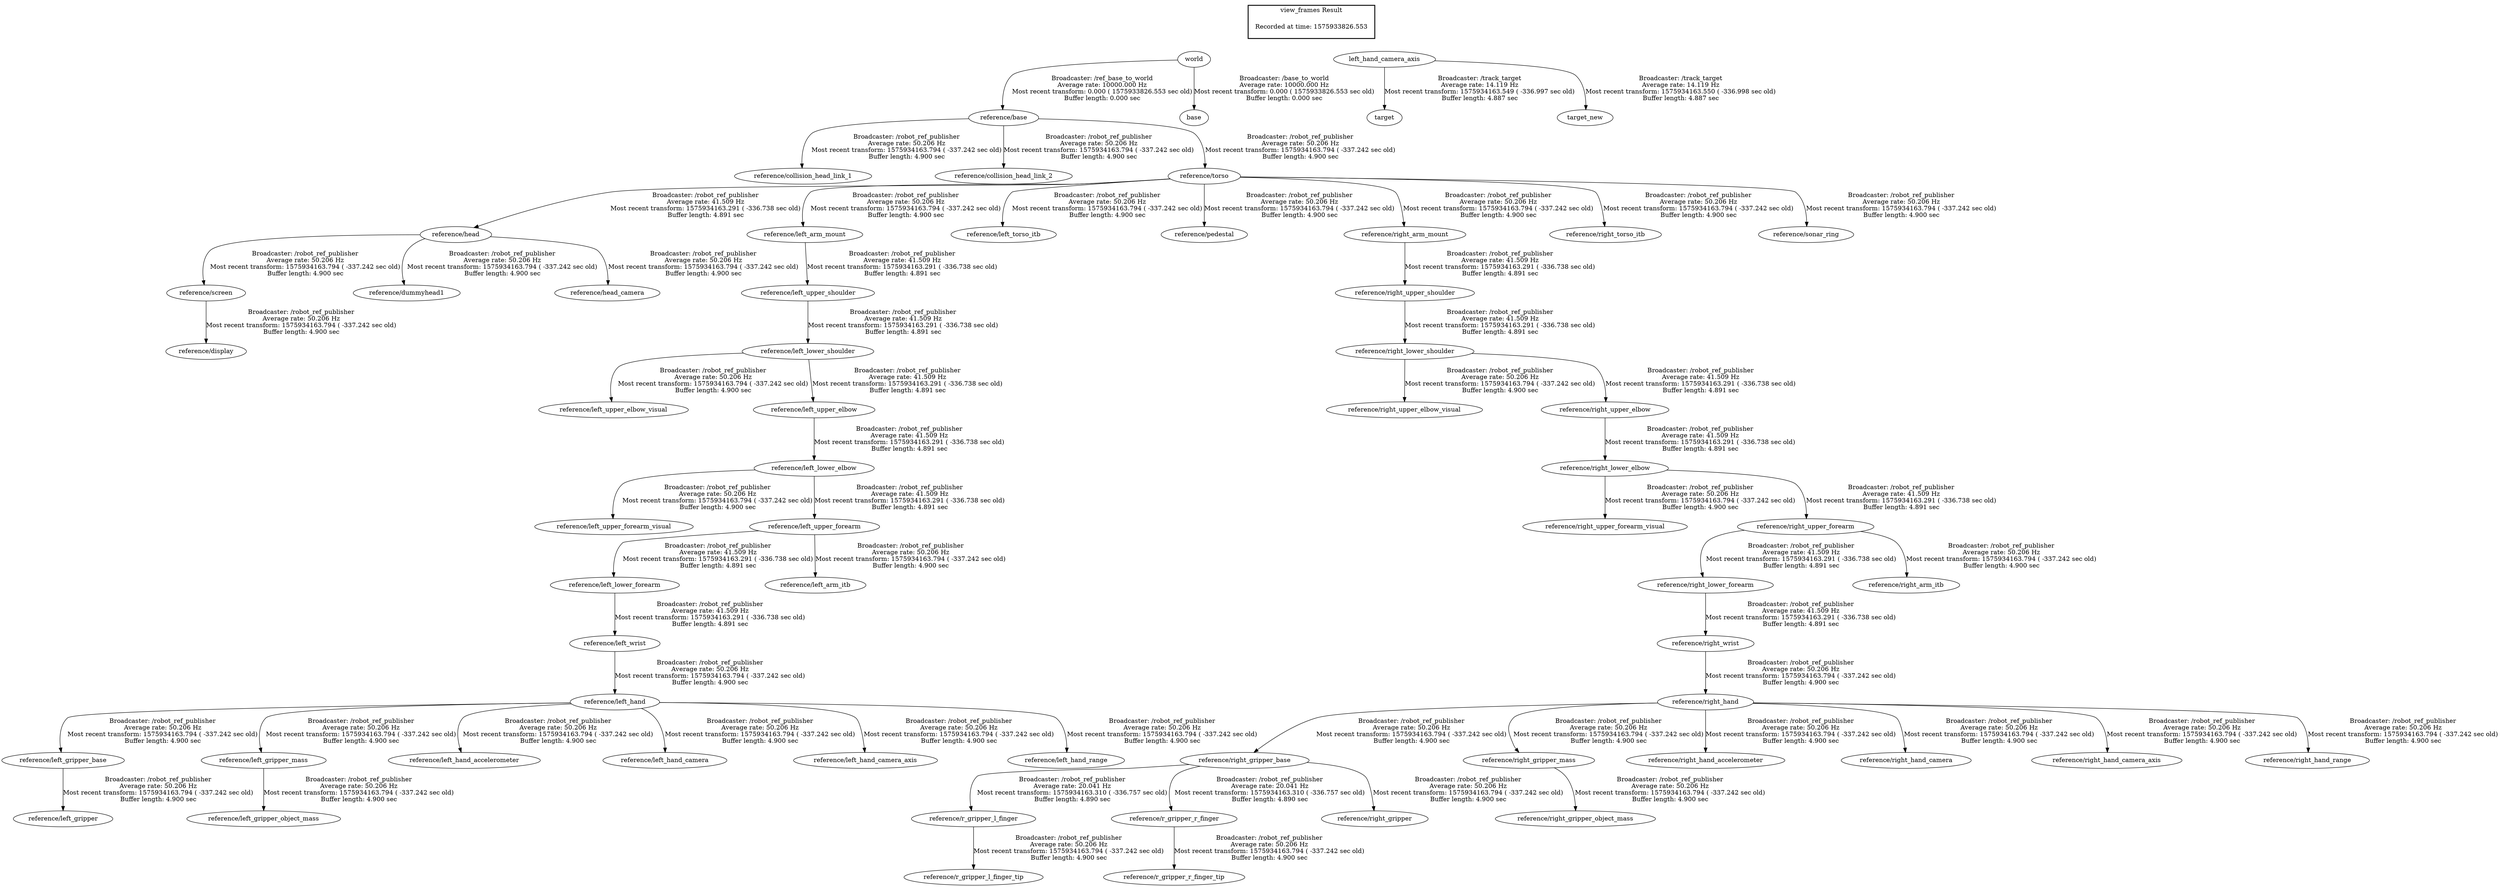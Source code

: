 digraph G {
"world" -> "reference/base"[label="Broadcaster: /ref_base_to_world\nAverage rate: 10000.000 Hz\nMost recent transform: 0.000 ( 1575933826.553 sec old)\nBuffer length: 0.000 sec\n"];
"world" -> "base"[label="Broadcaster: /base_to_world\nAverage rate: 10000.000 Hz\nMost recent transform: 0.000 ( 1575933826.553 sec old)\nBuffer length: 0.000 sec\n"];
"reference/base" -> "reference/collision_head_link_1"[label="Broadcaster: /robot_ref_publisher\nAverage rate: 50.206 Hz\nMost recent transform: 1575934163.794 ( -337.242 sec old)\nBuffer length: 4.900 sec\n"];
"reference/base" -> "reference/collision_head_link_2"[label="Broadcaster: /robot_ref_publisher\nAverage rate: 50.206 Hz\nMost recent transform: 1575934163.794 ( -337.242 sec old)\nBuffer length: 4.900 sec\n"];
"reference/screen" -> "reference/display"[label="Broadcaster: /robot_ref_publisher\nAverage rate: 50.206 Hz\nMost recent transform: 1575934163.794 ( -337.242 sec old)\nBuffer length: 4.900 sec\n"];
"reference/head" -> "reference/screen"[label="Broadcaster: /robot_ref_publisher\nAverage rate: 50.206 Hz\nMost recent transform: 1575934163.794 ( -337.242 sec old)\nBuffer length: 4.900 sec\n"];
"reference/head" -> "reference/dummyhead1"[label="Broadcaster: /robot_ref_publisher\nAverage rate: 50.206 Hz\nMost recent transform: 1575934163.794 ( -337.242 sec old)\nBuffer length: 4.900 sec\n"];
"reference/torso" -> "reference/head"[label="Broadcaster: /robot_ref_publisher\nAverage rate: 41.509 Hz\nMost recent transform: 1575934163.291 ( -336.738 sec old)\nBuffer length: 4.891 sec\n"];
"reference/head" -> "reference/head_camera"[label="Broadcaster: /robot_ref_publisher\nAverage rate: 50.206 Hz\nMost recent transform: 1575934163.794 ( -337.242 sec old)\nBuffer length: 4.900 sec\n"];
"reference/left_lower_shoulder" -> "reference/left_upper_elbow_visual"[label="Broadcaster: /robot_ref_publisher\nAverage rate: 50.206 Hz\nMost recent transform: 1575934163.794 ( -337.242 sec old)\nBuffer length: 4.900 sec\n"];
"reference/left_upper_shoulder" -> "reference/left_lower_shoulder"[label="Broadcaster: /robot_ref_publisher\nAverage rate: 41.509 Hz\nMost recent transform: 1575934163.291 ( -336.738 sec old)\nBuffer length: 4.891 sec\n"];
"reference/left_gripper_base" -> "reference/left_gripper"[label="Broadcaster: /robot_ref_publisher\nAverage rate: 50.206 Hz\nMost recent transform: 1575934163.794 ( -337.242 sec old)\nBuffer length: 4.900 sec\n"];
"reference/left_hand" -> "reference/left_gripper_base"[label="Broadcaster: /robot_ref_publisher\nAverage rate: 50.206 Hz\nMost recent transform: 1575934163.794 ( -337.242 sec old)\nBuffer length: 4.900 sec\n"];
"reference/left_wrist" -> "reference/left_hand"[label="Broadcaster: /robot_ref_publisher\nAverage rate: 50.206 Hz\nMost recent transform: 1575934163.794 ( -337.242 sec old)\nBuffer length: 4.900 sec\n"];
"reference/left_hand" -> "reference/left_gripper_mass"[label="Broadcaster: /robot_ref_publisher\nAverage rate: 50.206 Hz\nMost recent transform: 1575934163.794 ( -337.242 sec old)\nBuffer length: 4.900 sec\n"];
"reference/left_gripper_mass" -> "reference/left_gripper_object_mass"[label="Broadcaster: /robot_ref_publisher\nAverage rate: 50.206 Hz\nMost recent transform: 1575934163.794 ( -337.242 sec old)\nBuffer length: 4.900 sec\n"];
"reference/left_lower_forearm" -> "reference/left_wrist"[label="Broadcaster: /robot_ref_publisher\nAverage rate: 41.509 Hz\nMost recent transform: 1575934163.291 ( -336.738 sec old)\nBuffer length: 4.891 sec\n"];
"reference/left_hand" -> "reference/left_hand_accelerometer"[label="Broadcaster: /robot_ref_publisher\nAverage rate: 50.206 Hz\nMost recent transform: 1575934163.794 ( -337.242 sec old)\nBuffer length: 4.900 sec\n"];
"reference/left_hand" -> "reference/left_hand_camera"[label="Broadcaster: /robot_ref_publisher\nAverage rate: 50.206 Hz\nMost recent transform: 1575934163.794 ( -337.242 sec old)\nBuffer length: 4.900 sec\n"];
"reference/left_hand" -> "reference/left_hand_camera_axis"[label="Broadcaster: /robot_ref_publisher\nAverage rate: 50.206 Hz\nMost recent transform: 1575934163.794 ( -337.242 sec old)\nBuffer length: 4.900 sec\n"];
"reference/left_hand" -> "reference/left_hand_range"[label="Broadcaster: /robot_ref_publisher\nAverage rate: 50.206 Hz\nMost recent transform: 1575934163.794 ( -337.242 sec old)\nBuffer length: 4.900 sec\n"];
"reference/torso" -> "reference/left_arm_mount"[label="Broadcaster: /robot_ref_publisher\nAverage rate: 50.206 Hz\nMost recent transform: 1575934163.794 ( -337.242 sec old)\nBuffer length: 4.900 sec\n"];
"reference/base" -> "reference/torso"[label="Broadcaster: /robot_ref_publisher\nAverage rate: 50.206 Hz\nMost recent transform: 1575934163.794 ( -337.242 sec old)\nBuffer length: 4.900 sec\n"];
"reference/torso" -> "reference/left_torso_itb"[label="Broadcaster: /robot_ref_publisher\nAverage rate: 50.206 Hz\nMost recent transform: 1575934163.794 ( -337.242 sec old)\nBuffer length: 4.900 sec\n"];
"reference/left_lower_elbow" -> "reference/left_upper_forearm_visual"[label="Broadcaster: /robot_ref_publisher\nAverage rate: 50.206 Hz\nMost recent transform: 1575934163.794 ( -337.242 sec old)\nBuffer length: 4.900 sec\n"];
"reference/left_upper_elbow" -> "reference/left_lower_elbow"[label="Broadcaster: /robot_ref_publisher\nAverage rate: 41.509 Hz\nMost recent transform: 1575934163.291 ( -336.738 sec old)\nBuffer length: 4.891 sec\n"];
"reference/left_upper_forearm" -> "reference/left_arm_itb"[label="Broadcaster: /robot_ref_publisher\nAverage rate: 50.206 Hz\nMost recent transform: 1575934163.794 ( -337.242 sec old)\nBuffer length: 4.900 sec\n"];
"reference/left_lower_elbow" -> "reference/left_upper_forearm"[label="Broadcaster: /robot_ref_publisher\nAverage rate: 41.509 Hz\nMost recent transform: 1575934163.291 ( -336.738 sec old)\nBuffer length: 4.891 sec\n"];
"reference/torso" -> "reference/pedestal"[label="Broadcaster: /robot_ref_publisher\nAverage rate: 50.206 Hz\nMost recent transform: 1575934163.794 ( -337.242 sec old)\nBuffer length: 4.900 sec\n"];
"reference/r_gripper_l_finger" -> "reference/r_gripper_l_finger_tip"[label="Broadcaster: /robot_ref_publisher\nAverage rate: 50.206 Hz\nMost recent transform: 1575934163.794 ( -337.242 sec old)\nBuffer length: 4.900 sec\n"];
"reference/right_gripper_base" -> "reference/r_gripper_l_finger"[label="Broadcaster: /robot_ref_publisher\nAverage rate: 20.041 Hz\nMost recent transform: 1575934163.310 ( -336.757 sec old)\nBuffer length: 4.890 sec\n"];
"reference/r_gripper_r_finger" -> "reference/r_gripper_r_finger_tip"[label="Broadcaster: /robot_ref_publisher\nAverage rate: 50.206 Hz\nMost recent transform: 1575934163.794 ( -337.242 sec old)\nBuffer length: 4.900 sec\n"];
"reference/right_gripper_base" -> "reference/r_gripper_r_finger"[label="Broadcaster: /robot_ref_publisher\nAverage rate: 20.041 Hz\nMost recent transform: 1575934163.310 ( -336.757 sec old)\nBuffer length: 4.890 sec\n"];
"reference/right_lower_shoulder" -> "reference/right_upper_elbow_visual"[label="Broadcaster: /robot_ref_publisher\nAverage rate: 50.206 Hz\nMost recent transform: 1575934163.794 ( -337.242 sec old)\nBuffer length: 4.900 sec\n"];
"reference/right_upper_shoulder" -> "reference/right_lower_shoulder"[label="Broadcaster: /robot_ref_publisher\nAverage rate: 41.509 Hz\nMost recent transform: 1575934163.291 ( -336.738 sec old)\nBuffer length: 4.891 sec\n"];
"reference/right_gripper_base" -> "reference/right_gripper"[label="Broadcaster: /robot_ref_publisher\nAverage rate: 50.206 Hz\nMost recent transform: 1575934163.794 ( -337.242 sec old)\nBuffer length: 4.900 sec\n"];
"reference/right_hand" -> "reference/right_gripper_base"[label="Broadcaster: /robot_ref_publisher\nAverage rate: 50.206 Hz\nMost recent transform: 1575934163.794 ( -337.242 sec old)\nBuffer length: 4.900 sec\n"];
"reference/right_wrist" -> "reference/right_hand"[label="Broadcaster: /robot_ref_publisher\nAverage rate: 50.206 Hz\nMost recent transform: 1575934163.794 ( -337.242 sec old)\nBuffer length: 4.900 sec\n"];
"reference/right_hand" -> "reference/right_gripper_mass"[label="Broadcaster: /robot_ref_publisher\nAverage rate: 50.206 Hz\nMost recent transform: 1575934163.794 ( -337.242 sec old)\nBuffer length: 4.900 sec\n"];
"reference/right_gripper_mass" -> "reference/right_gripper_object_mass"[label="Broadcaster: /robot_ref_publisher\nAverage rate: 50.206 Hz\nMost recent transform: 1575934163.794 ( -337.242 sec old)\nBuffer length: 4.900 sec\n"];
"reference/right_lower_forearm" -> "reference/right_wrist"[label="Broadcaster: /robot_ref_publisher\nAverage rate: 41.509 Hz\nMost recent transform: 1575934163.291 ( -336.738 sec old)\nBuffer length: 4.891 sec\n"];
"reference/right_hand" -> "reference/right_hand_accelerometer"[label="Broadcaster: /robot_ref_publisher\nAverage rate: 50.206 Hz\nMost recent transform: 1575934163.794 ( -337.242 sec old)\nBuffer length: 4.900 sec\n"];
"reference/right_hand" -> "reference/right_hand_camera"[label="Broadcaster: /robot_ref_publisher\nAverage rate: 50.206 Hz\nMost recent transform: 1575934163.794 ( -337.242 sec old)\nBuffer length: 4.900 sec\n"];
"reference/right_hand" -> "reference/right_hand_camera_axis"[label="Broadcaster: /robot_ref_publisher\nAverage rate: 50.206 Hz\nMost recent transform: 1575934163.794 ( -337.242 sec old)\nBuffer length: 4.900 sec\n"];
"reference/right_hand" -> "reference/right_hand_range"[label="Broadcaster: /robot_ref_publisher\nAverage rate: 50.206 Hz\nMost recent transform: 1575934163.794 ( -337.242 sec old)\nBuffer length: 4.900 sec\n"];
"reference/torso" -> "reference/right_arm_mount"[label="Broadcaster: /robot_ref_publisher\nAverage rate: 50.206 Hz\nMost recent transform: 1575934163.794 ( -337.242 sec old)\nBuffer length: 4.900 sec\n"];
"reference/torso" -> "reference/right_torso_itb"[label="Broadcaster: /robot_ref_publisher\nAverage rate: 50.206 Hz\nMost recent transform: 1575934163.794 ( -337.242 sec old)\nBuffer length: 4.900 sec\n"];
"reference/right_lower_elbow" -> "reference/right_upper_forearm_visual"[label="Broadcaster: /robot_ref_publisher\nAverage rate: 50.206 Hz\nMost recent transform: 1575934163.794 ( -337.242 sec old)\nBuffer length: 4.900 sec\n"];
"reference/right_upper_elbow" -> "reference/right_lower_elbow"[label="Broadcaster: /robot_ref_publisher\nAverage rate: 41.509 Hz\nMost recent transform: 1575934163.291 ( -336.738 sec old)\nBuffer length: 4.891 sec\n"];
"reference/right_upper_forearm" -> "reference/right_arm_itb"[label="Broadcaster: /robot_ref_publisher\nAverage rate: 50.206 Hz\nMost recent transform: 1575934163.794 ( -337.242 sec old)\nBuffer length: 4.900 sec\n"];
"reference/right_lower_elbow" -> "reference/right_upper_forearm"[label="Broadcaster: /robot_ref_publisher\nAverage rate: 41.509 Hz\nMost recent transform: 1575934163.291 ( -336.738 sec old)\nBuffer length: 4.891 sec\n"];
"reference/torso" -> "reference/sonar_ring"[label="Broadcaster: /robot_ref_publisher\nAverage rate: 50.206 Hz\nMost recent transform: 1575934163.794 ( -337.242 sec old)\nBuffer length: 4.900 sec\n"];
"reference/left_lower_shoulder" -> "reference/left_upper_elbow"[label="Broadcaster: /robot_ref_publisher\nAverage rate: 41.509 Hz\nMost recent transform: 1575934163.291 ( -336.738 sec old)\nBuffer length: 4.891 sec\n"];
"reference/left_arm_mount" -> "reference/left_upper_shoulder"[label="Broadcaster: /robot_ref_publisher\nAverage rate: 41.509 Hz\nMost recent transform: 1575934163.291 ( -336.738 sec old)\nBuffer length: 4.891 sec\n"];
"reference/left_upper_forearm" -> "reference/left_lower_forearm"[label="Broadcaster: /robot_ref_publisher\nAverage rate: 41.509 Hz\nMost recent transform: 1575934163.291 ( -336.738 sec old)\nBuffer length: 4.891 sec\n"];
"reference/right_lower_shoulder" -> "reference/right_upper_elbow"[label="Broadcaster: /robot_ref_publisher\nAverage rate: 41.509 Hz\nMost recent transform: 1575934163.291 ( -336.738 sec old)\nBuffer length: 4.891 sec\n"];
"reference/right_arm_mount" -> "reference/right_upper_shoulder"[label="Broadcaster: /robot_ref_publisher\nAverage rate: 41.509 Hz\nMost recent transform: 1575934163.291 ( -336.738 sec old)\nBuffer length: 4.891 sec\n"];
"reference/right_upper_forearm" -> "reference/right_lower_forearm"[label="Broadcaster: /robot_ref_publisher\nAverage rate: 41.509 Hz\nMost recent transform: 1575934163.291 ( -336.738 sec old)\nBuffer length: 4.891 sec\n"];
"left_hand_camera_axis" -> "target"[label="Broadcaster: /track_target\nAverage rate: 14.119 Hz\nMost recent transform: 1575934163.549 ( -336.997 sec old)\nBuffer length: 4.887 sec\n"];
"left_hand_camera_axis" -> "target_new"[label="Broadcaster: /track_target\nAverage rate: 14.119 Hz\nMost recent transform: 1575934163.550 ( -336.998 sec old)\nBuffer length: 4.887 sec\n"];
edge [style=invis];
 subgraph cluster_legend { style=bold; color=black; label ="view_frames Result";
"Recorded at time: 1575933826.553"[ shape=plaintext ] ;
 }->"world";
edge [style=invis];
 subgraph cluster_legend { style=bold; color=black; label ="view_frames Result";
"Recorded at time: 1575933826.553"[ shape=plaintext ] ;
 }->"left_hand_camera_axis";
}
